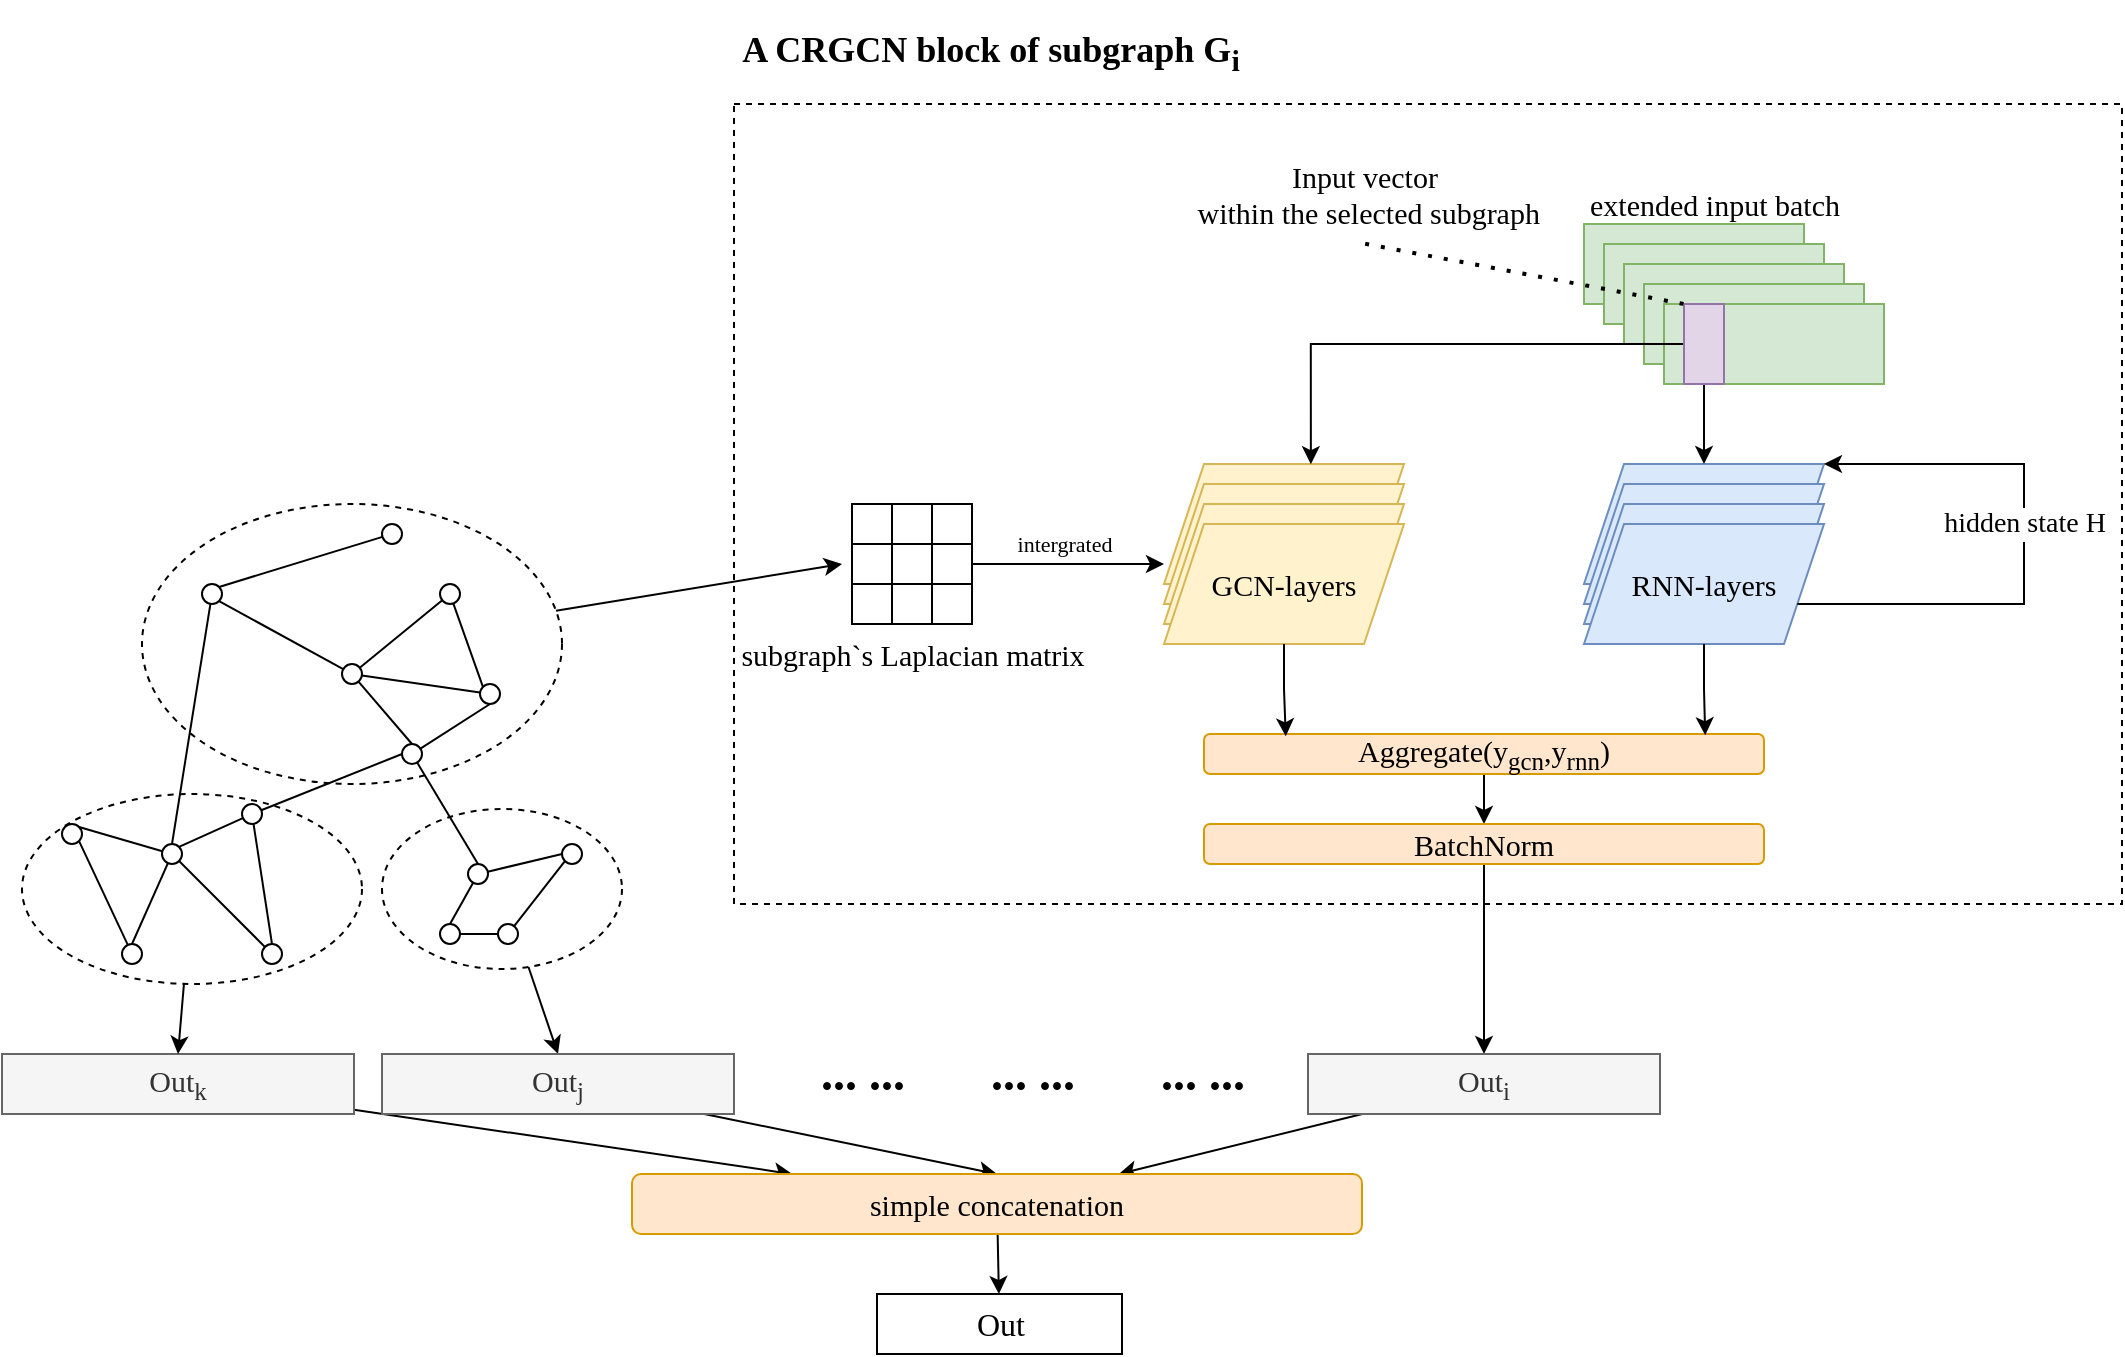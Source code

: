 <mxfile version="18.0.3" type="github">
  <diagram id="UzLNnCSpyNCtRl-beyy4" name="Page-1">
    <mxGraphModel dx="860" dy="462" grid="1" gridSize="10" guides="1" tooltips="1" connect="1" arrows="1" fold="1" page="1" pageScale="1" pageWidth="827" pageHeight="1169" math="0" shadow="0">
      <root>
        <mxCell id="0" />
        <mxCell id="1" parent="0" />
        <mxCell id="nCYbbM5J5iTv4SYyO_7w-48" value="" style="group" vertex="1" connectable="0" parent="1">
          <mxGeometry x="40" y="380" width="280" height="230" as="geometry" />
        </mxCell>
        <mxCell id="nCYbbM5J5iTv4SYyO_7w-50" value="" style="ellipse;whiteSpace=wrap;html=1;dashed=1;" vertex="1" parent="nCYbbM5J5iTv4SYyO_7w-48">
          <mxGeometry x="160" y="142.5" width="120" height="80" as="geometry" />
        </mxCell>
        <mxCell id="nCYbbM5J5iTv4SYyO_7w-49" value="" style="ellipse;whiteSpace=wrap;html=1;dashed=1;" vertex="1" parent="nCYbbM5J5iTv4SYyO_7w-48">
          <mxGeometry x="-20" y="135" width="170" height="95" as="geometry" />
        </mxCell>
        <mxCell id="nCYbbM5J5iTv4SYyO_7w-2" value="" style="ellipse;whiteSpace=wrap;html=1;dashed=1;" vertex="1" parent="nCYbbM5J5iTv4SYyO_7w-48">
          <mxGeometry x="40" y="-10" width="210" height="140" as="geometry" />
        </mxCell>
        <mxCell id="nCYbbM5J5iTv4SYyO_7w-3" value="" style="ellipse;whiteSpace=wrap;html=1;aspect=fixed;" vertex="1" parent="nCYbbM5J5iTv4SYyO_7w-48">
          <mxGeometry x="50" y="160" width="10" height="10" as="geometry" />
        </mxCell>
        <mxCell id="nCYbbM5J5iTv4SYyO_7w-26" style="edgeStyle=none;rounded=0;orthogonalLoop=1;jettySize=auto;html=1;entryX=0.5;entryY=0;entryDx=0;entryDy=0;endArrow=none;endFill=0;" edge="1" parent="nCYbbM5J5iTv4SYyO_7w-48" source="nCYbbM5J5iTv4SYyO_7w-4" target="nCYbbM5J5iTv4SYyO_7w-3">
          <mxGeometry relative="1" as="geometry" />
        </mxCell>
        <mxCell id="nCYbbM5J5iTv4SYyO_7w-4" value="" style="ellipse;whiteSpace=wrap;html=1;aspect=fixed;" vertex="1" parent="nCYbbM5J5iTv4SYyO_7w-48">
          <mxGeometry x="70" y="30" width="10" height="10" as="geometry" />
        </mxCell>
        <mxCell id="nCYbbM5J5iTv4SYyO_7w-23" style="edgeStyle=none;rounded=0;orthogonalLoop=1;jettySize=auto;html=1;entryX=1;entryY=1;entryDx=0;entryDy=0;endArrow=none;endFill=0;" edge="1" parent="nCYbbM5J5iTv4SYyO_7w-48" source="nCYbbM5J5iTv4SYyO_7w-5" target="nCYbbM5J5iTv4SYyO_7w-4">
          <mxGeometry relative="1" as="geometry" />
        </mxCell>
        <mxCell id="nCYbbM5J5iTv4SYyO_7w-5" value="" style="ellipse;whiteSpace=wrap;html=1;aspect=fixed;" vertex="1" parent="nCYbbM5J5iTv4SYyO_7w-48">
          <mxGeometry x="140" y="70" width="10" height="10" as="geometry" />
        </mxCell>
        <mxCell id="nCYbbM5J5iTv4SYyO_7w-6" value="" style="ellipse;whiteSpace=wrap;html=1;aspect=fixed;" vertex="1" parent="nCYbbM5J5iTv4SYyO_7w-48">
          <mxGeometry y="150" width="10" height="10" as="geometry" />
        </mxCell>
        <mxCell id="nCYbbM5J5iTv4SYyO_7w-30" style="edgeStyle=none;rounded=0;orthogonalLoop=1;jettySize=auto;html=1;entryX=1;entryY=0;entryDx=0;entryDy=0;endArrow=none;endFill=0;" edge="1" parent="nCYbbM5J5iTv4SYyO_7w-48" source="nCYbbM5J5iTv4SYyO_7w-3" target="nCYbbM5J5iTv4SYyO_7w-6">
          <mxGeometry relative="1" as="geometry" />
        </mxCell>
        <mxCell id="nCYbbM5J5iTv4SYyO_7w-28" style="edgeStyle=none;rounded=0;orthogonalLoop=1;jettySize=auto;html=1;entryX=1;entryY=1;entryDx=0;entryDy=0;endArrow=none;endFill=0;" edge="1" parent="nCYbbM5J5iTv4SYyO_7w-48" source="nCYbbM5J5iTv4SYyO_7w-7" target="nCYbbM5J5iTv4SYyO_7w-6">
          <mxGeometry relative="1" as="geometry" />
        </mxCell>
        <mxCell id="nCYbbM5J5iTv4SYyO_7w-7" value="" style="ellipse;whiteSpace=wrap;html=1;aspect=fixed;" vertex="1" parent="nCYbbM5J5iTv4SYyO_7w-48">
          <mxGeometry x="30" y="210" width="10" height="10" as="geometry" />
        </mxCell>
        <mxCell id="nCYbbM5J5iTv4SYyO_7w-33" style="edgeStyle=none;rounded=0;orthogonalLoop=1;jettySize=auto;html=1;entryX=0.5;entryY=0;entryDx=0;entryDy=0;endArrow=none;endFill=0;" edge="1" parent="nCYbbM5J5iTv4SYyO_7w-48" source="nCYbbM5J5iTv4SYyO_7w-3" target="nCYbbM5J5iTv4SYyO_7w-7">
          <mxGeometry relative="1" as="geometry" />
        </mxCell>
        <mxCell id="nCYbbM5J5iTv4SYyO_7w-25" style="edgeStyle=none;rounded=0;orthogonalLoop=1;jettySize=auto;html=1;entryX=1;entryY=0;entryDx=0;entryDy=0;endArrow=none;endFill=0;" edge="1" parent="nCYbbM5J5iTv4SYyO_7w-48" source="nCYbbM5J5iTv4SYyO_7w-8" target="nCYbbM5J5iTv4SYyO_7w-4">
          <mxGeometry relative="1" as="geometry" />
        </mxCell>
        <mxCell id="nCYbbM5J5iTv4SYyO_7w-8" value="" style="ellipse;whiteSpace=wrap;html=1;aspect=fixed;" vertex="1" parent="nCYbbM5J5iTv4SYyO_7w-48">
          <mxGeometry x="160" width="10" height="10" as="geometry" />
        </mxCell>
        <mxCell id="nCYbbM5J5iTv4SYyO_7w-47" style="edgeStyle=none;rounded=0;orthogonalLoop=1;jettySize=auto;html=1;endArrow=none;endFill=0;" edge="1" parent="nCYbbM5J5iTv4SYyO_7w-48" source="nCYbbM5J5iTv4SYyO_7w-9">
          <mxGeometry relative="1" as="geometry">
            <mxPoint x="208" y="170" as="targetPoint" />
          </mxGeometry>
        </mxCell>
        <mxCell id="nCYbbM5J5iTv4SYyO_7w-9" value="" style="ellipse;whiteSpace=wrap;html=1;aspect=fixed;" vertex="1" parent="nCYbbM5J5iTv4SYyO_7w-48">
          <mxGeometry x="170" y="110" width="10" height="10" as="geometry" />
        </mxCell>
        <mxCell id="nCYbbM5J5iTv4SYyO_7w-34" style="edgeStyle=none;rounded=0;orthogonalLoop=1;jettySize=auto;html=1;entryX=0.5;entryY=0;entryDx=0;entryDy=0;endArrow=none;endFill=0;" edge="1" parent="nCYbbM5J5iTv4SYyO_7w-48" source="nCYbbM5J5iTv4SYyO_7w-5" target="nCYbbM5J5iTv4SYyO_7w-9">
          <mxGeometry relative="1" as="geometry" />
        </mxCell>
        <mxCell id="nCYbbM5J5iTv4SYyO_7w-27" style="edgeStyle=none;rounded=0;orthogonalLoop=1;jettySize=auto;html=1;entryX=1;entryY=0;entryDx=0;entryDy=0;endArrow=none;endFill=0;" edge="1" parent="nCYbbM5J5iTv4SYyO_7w-48" source="nCYbbM5J5iTv4SYyO_7w-10" target="nCYbbM5J5iTv4SYyO_7w-3">
          <mxGeometry relative="1" as="geometry" />
        </mxCell>
        <mxCell id="nCYbbM5J5iTv4SYyO_7w-31" style="edgeStyle=none;rounded=0;orthogonalLoop=1;jettySize=auto;html=1;entryX=0;entryY=0.5;entryDx=0;entryDy=0;endArrow=none;endFill=0;" edge="1" parent="nCYbbM5J5iTv4SYyO_7w-48" source="nCYbbM5J5iTv4SYyO_7w-10" target="nCYbbM5J5iTv4SYyO_7w-9">
          <mxGeometry relative="1" as="geometry" />
        </mxCell>
        <mxCell id="nCYbbM5J5iTv4SYyO_7w-10" value="" style="ellipse;whiteSpace=wrap;html=1;aspect=fixed;" vertex="1" parent="nCYbbM5J5iTv4SYyO_7w-48">
          <mxGeometry x="90" y="140" width="10" height="10" as="geometry" />
        </mxCell>
        <mxCell id="nCYbbM5J5iTv4SYyO_7w-29" style="edgeStyle=none;rounded=0;orthogonalLoop=1;jettySize=auto;html=1;entryX=1;entryY=1;entryDx=0;entryDy=0;endArrow=none;endFill=0;" edge="1" parent="nCYbbM5J5iTv4SYyO_7w-48" source="nCYbbM5J5iTv4SYyO_7w-11" target="nCYbbM5J5iTv4SYyO_7w-3">
          <mxGeometry relative="1" as="geometry" />
        </mxCell>
        <mxCell id="nCYbbM5J5iTv4SYyO_7w-11" value="" style="ellipse;whiteSpace=wrap;html=1;aspect=fixed;" vertex="1" parent="nCYbbM5J5iTv4SYyO_7w-48">
          <mxGeometry x="100" y="210" width="10" height="10" as="geometry" />
        </mxCell>
        <mxCell id="nCYbbM5J5iTv4SYyO_7w-36" style="edgeStyle=none;rounded=0;orthogonalLoop=1;jettySize=auto;html=1;entryX=0.5;entryY=0;entryDx=0;entryDy=0;endArrow=none;endFill=0;" edge="1" parent="nCYbbM5J5iTv4SYyO_7w-48" source="nCYbbM5J5iTv4SYyO_7w-10" target="nCYbbM5J5iTv4SYyO_7w-11">
          <mxGeometry relative="1" as="geometry" />
        </mxCell>
        <mxCell id="nCYbbM5J5iTv4SYyO_7w-12" value="" style="ellipse;whiteSpace=wrap;html=1;aspect=fixed;" vertex="1" parent="nCYbbM5J5iTv4SYyO_7w-48">
          <mxGeometry x="209" y="80" width="10" height="10" as="geometry" />
        </mxCell>
        <mxCell id="nCYbbM5J5iTv4SYyO_7w-20" value="" style="rounded=0;orthogonalLoop=1;jettySize=auto;html=1;endArrow=none;endFill=0;" edge="1" parent="nCYbbM5J5iTv4SYyO_7w-48" source="nCYbbM5J5iTv4SYyO_7w-5" target="nCYbbM5J5iTv4SYyO_7w-12">
          <mxGeometry relative="1" as="geometry" />
        </mxCell>
        <mxCell id="nCYbbM5J5iTv4SYyO_7w-24" style="edgeStyle=none;rounded=0;orthogonalLoop=1;jettySize=auto;html=1;entryX=0.5;entryY=1;entryDx=0;entryDy=0;endArrow=none;endFill=0;" edge="1" parent="nCYbbM5J5iTv4SYyO_7w-48" source="nCYbbM5J5iTv4SYyO_7w-9" target="nCYbbM5J5iTv4SYyO_7w-12">
          <mxGeometry relative="1" as="geometry" />
        </mxCell>
        <mxCell id="nCYbbM5J5iTv4SYyO_7w-32" style="edgeStyle=none;rounded=0;orthogonalLoop=1;jettySize=auto;html=1;endArrow=none;endFill=0;entryX=0;entryY=0;entryDx=0;entryDy=0;" edge="1" parent="nCYbbM5J5iTv4SYyO_7w-48" source="nCYbbM5J5iTv4SYyO_7w-13" target="nCYbbM5J5iTv4SYyO_7w-12">
          <mxGeometry relative="1" as="geometry">
            <mxPoint x="220" y="80" as="targetPoint" />
          </mxGeometry>
        </mxCell>
        <mxCell id="nCYbbM5J5iTv4SYyO_7w-13" value="" style="ellipse;whiteSpace=wrap;html=1;aspect=fixed;" vertex="1" parent="nCYbbM5J5iTv4SYyO_7w-48">
          <mxGeometry x="189" y="30" width="10" height="10" as="geometry" />
        </mxCell>
        <mxCell id="nCYbbM5J5iTv4SYyO_7w-21" value="" style="rounded=0;orthogonalLoop=1;jettySize=auto;html=1;endArrow=none;endFill=0;" edge="1" parent="nCYbbM5J5iTv4SYyO_7w-48" source="nCYbbM5J5iTv4SYyO_7w-5" target="nCYbbM5J5iTv4SYyO_7w-13">
          <mxGeometry relative="1" as="geometry" />
        </mxCell>
        <mxCell id="nCYbbM5J5iTv4SYyO_7w-38" value="" style="ellipse;whiteSpace=wrap;html=1;aspect=fixed;" vertex="1" parent="nCYbbM5J5iTv4SYyO_7w-48">
          <mxGeometry x="218" y="200" width="10" height="10" as="geometry" />
        </mxCell>
        <mxCell id="nCYbbM5J5iTv4SYyO_7w-39" value="" style="ellipse;whiteSpace=wrap;html=1;aspect=fixed;" vertex="1" parent="nCYbbM5J5iTv4SYyO_7w-48">
          <mxGeometry x="203" y="170" width="10" height="10" as="geometry" />
        </mxCell>
        <mxCell id="nCYbbM5J5iTv4SYyO_7w-44" style="edgeStyle=none;rounded=0;orthogonalLoop=1;jettySize=auto;html=1;entryX=0;entryY=0.5;entryDx=0;entryDy=0;endArrow=none;endFill=0;" edge="1" parent="nCYbbM5J5iTv4SYyO_7w-48" source="nCYbbM5J5iTv4SYyO_7w-40" target="nCYbbM5J5iTv4SYyO_7w-38">
          <mxGeometry relative="1" as="geometry" />
        </mxCell>
        <mxCell id="nCYbbM5J5iTv4SYyO_7w-40" value="" style="ellipse;whiteSpace=wrap;html=1;aspect=fixed;" vertex="1" parent="nCYbbM5J5iTv4SYyO_7w-48">
          <mxGeometry x="189" y="200" width="10" height="10" as="geometry" />
        </mxCell>
        <mxCell id="nCYbbM5J5iTv4SYyO_7w-43" style="edgeStyle=none;rounded=0;orthogonalLoop=1;jettySize=auto;html=1;entryX=0.5;entryY=0;entryDx=0;entryDy=0;endArrow=none;endFill=0;" edge="1" parent="nCYbbM5J5iTv4SYyO_7w-48" source="nCYbbM5J5iTv4SYyO_7w-39" target="nCYbbM5J5iTv4SYyO_7w-40">
          <mxGeometry relative="1" as="geometry" />
        </mxCell>
        <mxCell id="nCYbbM5J5iTv4SYyO_7w-42" value="" style="ellipse;whiteSpace=wrap;html=1;aspect=fixed;" vertex="1" parent="nCYbbM5J5iTv4SYyO_7w-48">
          <mxGeometry x="250" y="160" width="10" height="10" as="geometry" />
        </mxCell>
        <mxCell id="nCYbbM5J5iTv4SYyO_7w-45" style="edgeStyle=none;rounded=0;orthogonalLoop=1;jettySize=auto;html=1;entryX=0;entryY=1;entryDx=0;entryDy=0;endArrow=none;endFill=0;" edge="1" parent="nCYbbM5J5iTv4SYyO_7w-48" source="nCYbbM5J5iTv4SYyO_7w-38" target="nCYbbM5J5iTv4SYyO_7w-42">
          <mxGeometry relative="1" as="geometry" />
        </mxCell>
        <mxCell id="nCYbbM5J5iTv4SYyO_7w-46" style="edgeStyle=none;rounded=0;orthogonalLoop=1;jettySize=auto;html=1;entryX=0;entryY=0.5;entryDx=0;entryDy=0;endArrow=none;endFill=0;" edge="1" parent="nCYbbM5J5iTv4SYyO_7w-48" source="nCYbbM5J5iTv4SYyO_7w-39" target="nCYbbM5J5iTv4SYyO_7w-42">
          <mxGeometry relative="1" as="geometry" />
        </mxCell>
        <mxCell id="nCYbbM5J5iTv4SYyO_7w-54" value="" style="rounded=0;whiteSpace=wrap;html=1;dashed=1;" vertex="1" parent="1">
          <mxGeometry x="376" y="170" width="694" height="400" as="geometry" />
        </mxCell>
        <mxCell id="nCYbbM5J5iTv4SYyO_7w-61" value="" style="group" vertex="1" connectable="0" parent="1">
          <mxGeometry x="435" y="370" width="60" height="60" as="geometry" />
        </mxCell>
        <mxCell id="nCYbbM5J5iTv4SYyO_7w-53" value="" style="rounded=0;whiteSpace=wrap;html=1;" vertex="1" parent="nCYbbM5J5iTv4SYyO_7w-61">
          <mxGeometry width="60" height="60" as="geometry" />
        </mxCell>
        <mxCell id="nCYbbM5J5iTv4SYyO_7w-56" value="" style="rounded=0;whiteSpace=wrap;html=1;" vertex="1" parent="nCYbbM5J5iTv4SYyO_7w-61">
          <mxGeometry width="20" height="20" as="geometry" />
        </mxCell>
        <mxCell id="nCYbbM5J5iTv4SYyO_7w-57" value="" style="rounded=0;whiteSpace=wrap;html=1;" vertex="1" parent="nCYbbM5J5iTv4SYyO_7w-61">
          <mxGeometry x="20" y="20" width="20" height="20" as="geometry" />
        </mxCell>
        <mxCell id="nCYbbM5J5iTv4SYyO_7w-58" value="" style="rounded=0;whiteSpace=wrap;html=1;" vertex="1" parent="nCYbbM5J5iTv4SYyO_7w-61">
          <mxGeometry x="40" y="40" width="20" height="20" as="geometry" />
        </mxCell>
        <mxCell id="nCYbbM5J5iTv4SYyO_7w-59" value="" style="rounded=0;whiteSpace=wrap;html=1;" vertex="1" parent="nCYbbM5J5iTv4SYyO_7w-61">
          <mxGeometry x="40" width="20" height="20" as="geometry" />
        </mxCell>
        <mxCell id="nCYbbM5J5iTv4SYyO_7w-60" value="" style="rounded=0;whiteSpace=wrap;html=1;" vertex="1" parent="nCYbbM5J5iTv4SYyO_7w-61">
          <mxGeometry y="40" width="20" height="20" as="geometry" />
        </mxCell>
        <mxCell id="nCYbbM5J5iTv4SYyO_7w-62" value="&lt;font style=&quot;font-size: 15px;&quot;&gt;subgraph`s Laplacian matrix&lt;/font&gt;" style="text;html=1;align=center;verticalAlign=middle;resizable=0;points=[];autosize=1;strokeColor=none;fillColor=none;fontFamily=Times New Roman;" vertex="1" parent="1">
          <mxGeometry x="370" y="435" width="190" height="20" as="geometry" />
        </mxCell>
        <mxCell id="nCYbbM5J5iTv4SYyO_7w-94" value="" style="group" vertex="1" connectable="0" parent="1">
          <mxGeometry x="591" y="350" width="120" height="90" as="geometry" />
        </mxCell>
        <mxCell id="nCYbbM5J5iTv4SYyO_7w-64" value="" style="shape=parallelogram;perimeter=parallelogramPerimeter;whiteSpace=wrap;html=1;fixedSize=1;fontFamily=Times New Roman;fillColor=#fff2cc;strokeColor=#d6b656;" vertex="1" parent="nCYbbM5J5iTv4SYyO_7w-94">
          <mxGeometry width="120" height="60" as="geometry" />
        </mxCell>
        <mxCell id="nCYbbM5J5iTv4SYyO_7w-80" value="" style="shape=parallelogram;perimeter=parallelogramPerimeter;whiteSpace=wrap;html=1;fixedSize=1;fontFamily=Times New Roman;fillColor=#fff2cc;strokeColor=#d6b656;" vertex="1" parent="nCYbbM5J5iTv4SYyO_7w-94">
          <mxGeometry y="10" width="120" height="60" as="geometry" />
        </mxCell>
        <mxCell id="nCYbbM5J5iTv4SYyO_7w-83" value="" style="shape=parallelogram;perimeter=parallelogramPerimeter;whiteSpace=wrap;html=1;fixedSize=1;fontFamily=Times New Roman;fillColor=#fff2cc;strokeColor=#d6b656;" vertex="1" parent="nCYbbM5J5iTv4SYyO_7w-94">
          <mxGeometry y="20" width="120" height="60" as="geometry" />
        </mxCell>
        <mxCell id="nCYbbM5J5iTv4SYyO_7w-84" value="&lt;font style=&quot;font-size: 15px;&quot;&gt;GCN-layers&lt;/font&gt;" style="shape=parallelogram;perimeter=parallelogramPerimeter;whiteSpace=wrap;html=1;fixedSize=1;fontFamily=Times New Roman;fillColor=#fff2cc;strokeColor=#d6b656;" vertex="1" parent="nCYbbM5J5iTv4SYyO_7w-94">
          <mxGeometry y="30" width="120" height="60" as="geometry" />
        </mxCell>
        <mxCell id="nCYbbM5J5iTv4SYyO_7w-95" value="" style="group" vertex="1" connectable="0" parent="1">
          <mxGeometry x="801" y="350" width="120" height="90" as="geometry" />
        </mxCell>
        <mxCell id="nCYbbM5J5iTv4SYyO_7w-89" value="" style="shape=parallelogram;perimeter=parallelogramPerimeter;whiteSpace=wrap;html=1;fixedSize=1;fontFamily=Times New Roman;fillColor=#dae8fc;strokeColor=#6c8ebf;" vertex="1" parent="nCYbbM5J5iTv4SYyO_7w-95">
          <mxGeometry width="120" height="60" as="geometry" />
        </mxCell>
        <mxCell id="nCYbbM5J5iTv4SYyO_7w-91" value="" style="shape=parallelogram;perimeter=parallelogramPerimeter;whiteSpace=wrap;html=1;fixedSize=1;fontFamily=Times New Roman;fillColor=#dae8fc;strokeColor=#6c8ebf;" vertex="1" parent="nCYbbM5J5iTv4SYyO_7w-95">
          <mxGeometry y="10" width="120" height="60" as="geometry" />
        </mxCell>
        <mxCell id="nCYbbM5J5iTv4SYyO_7w-92" value="" style="shape=parallelogram;perimeter=parallelogramPerimeter;whiteSpace=wrap;html=1;fixedSize=1;fontFamily=Times New Roman;fillColor=#dae8fc;strokeColor=#6c8ebf;" vertex="1" parent="nCYbbM5J5iTv4SYyO_7w-95">
          <mxGeometry y="20" width="120" height="60" as="geometry" />
        </mxCell>
        <mxCell id="nCYbbM5J5iTv4SYyO_7w-93" value="&lt;font style=&quot;font-size: 15px;&quot;&gt;RNN-layers&lt;/font&gt;" style="shape=parallelogram;perimeter=parallelogramPerimeter;whiteSpace=wrap;html=1;fixedSize=1;fontFamily=Times New Roman;fillColor=#dae8fc;strokeColor=#6c8ebf;" vertex="1" parent="nCYbbM5J5iTv4SYyO_7w-95">
          <mxGeometry y="30" width="120" height="60" as="geometry" />
        </mxCell>
        <mxCell id="nCYbbM5J5iTv4SYyO_7w-99" value="&lt;font style=&quot;font-size: 14px;&quot;&gt;hidden state H&lt;/font&gt;" style="edgeStyle=orthogonalEdgeStyle;rounded=0;orthogonalLoop=1;jettySize=auto;html=1;fontFamily=Times New Roman;endArrow=classic;endFill=1;entryX=1;entryY=0;entryDx=0;entryDy=0;" edge="1" parent="nCYbbM5J5iTv4SYyO_7w-95" source="nCYbbM5J5iTv4SYyO_7w-93" target="nCYbbM5J5iTv4SYyO_7w-89">
          <mxGeometry x="0.082" relative="1" as="geometry">
            <mxPoint x="180" y="-10" as="targetPoint" />
            <Array as="points">
              <mxPoint x="220" y="70" />
              <mxPoint x="220" />
            </Array>
            <mxPoint as="offset" />
          </mxGeometry>
        </mxCell>
        <mxCell id="nCYbbM5J5iTv4SYyO_7w-98" value="intergrated" style="edgeStyle=orthogonalEdgeStyle;rounded=0;orthogonalLoop=1;jettySize=auto;html=1;fontFamily=Times New Roman;endArrow=classic;endFill=1;" edge="1" parent="1" source="nCYbbM5J5iTv4SYyO_7w-53">
          <mxGeometry x="-0.062" y="10" relative="1" as="geometry">
            <mxPoint x="591" y="400" as="targetPoint" />
            <mxPoint as="offset" />
          </mxGeometry>
        </mxCell>
        <mxCell id="nCYbbM5J5iTv4SYyO_7w-106" style="edgeStyle=orthogonalEdgeStyle;rounded=0;orthogonalLoop=1;jettySize=auto;html=1;entryX=0.5;entryY=0;entryDx=0;entryDy=0;fontFamily=Times New Roman;endArrow=classic;endFill=1;" edge="1" parent="1" source="nCYbbM5J5iTv4SYyO_7w-100" target="nCYbbM5J5iTv4SYyO_7w-105">
          <mxGeometry relative="1" as="geometry" />
        </mxCell>
        <mxCell id="nCYbbM5J5iTv4SYyO_7w-100" value="&lt;font style=&quot;font-size: 15px;&quot;&gt;Aggregate(y&lt;sub&gt;gcn&lt;/sub&gt;,y&lt;sub&gt;rnn&lt;/sub&gt;)&lt;/font&gt;" style="rounded=1;whiteSpace=wrap;html=1;fontFamily=Times New Roman;fillColor=#ffe6cc;strokeColor=#d79b00;" vertex="1" parent="1">
          <mxGeometry x="611" y="485" width="280" height="20" as="geometry" />
        </mxCell>
        <mxCell id="nCYbbM5J5iTv4SYyO_7w-101" style="edgeStyle=orthogonalEdgeStyle;rounded=0;orthogonalLoop=1;jettySize=auto;html=1;entryX=0.146;entryY=0.057;entryDx=0;entryDy=0;entryPerimeter=0;fontFamily=Times New Roman;endArrow=classic;endFill=1;" edge="1" parent="1" source="nCYbbM5J5iTv4SYyO_7w-84" target="nCYbbM5J5iTv4SYyO_7w-100">
          <mxGeometry relative="1" as="geometry">
            <Array as="points" />
          </mxGeometry>
        </mxCell>
        <mxCell id="nCYbbM5J5iTv4SYyO_7w-103" style="edgeStyle=orthogonalEdgeStyle;rounded=0;orthogonalLoop=1;jettySize=auto;html=1;entryX=0.895;entryY=0.031;entryDx=0;entryDy=0;entryPerimeter=0;fontFamily=Times New Roman;endArrow=classic;endFill=1;" edge="1" parent="1" source="nCYbbM5J5iTv4SYyO_7w-93" target="nCYbbM5J5iTv4SYyO_7w-100">
          <mxGeometry relative="1" as="geometry" />
        </mxCell>
        <mxCell id="nCYbbM5J5iTv4SYyO_7w-126" style="edgeStyle=none;rounded=0;orthogonalLoop=1;jettySize=auto;html=1;fontFamily=Times New Roman;endArrow=classic;endFill=1;entryX=0.5;entryY=0;entryDx=0;entryDy=0;" edge="1" parent="1" source="nCYbbM5J5iTv4SYyO_7w-105" target="nCYbbM5J5iTv4SYyO_7w-129">
          <mxGeometry relative="1" as="geometry">
            <mxPoint x="751" y="610" as="targetPoint" />
          </mxGeometry>
        </mxCell>
        <mxCell id="nCYbbM5J5iTv4SYyO_7w-105" value="&lt;font style=&quot;font-size: 15px;&quot;&gt;BatchNorm&lt;/font&gt;" style="rounded=1;whiteSpace=wrap;html=1;fontFamily=Times New Roman;fillColor=#ffe6cc;strokeColor=#d79b00;" vertex="1" parent="1">
          <mxGeometry x="611" y="530" width="280" height="20" as="geometry" />
        </mxCell>
        <mxCell id="nCYbbM5J5iTv4SYyO_7w-69" value="&lt;font style=&quot;font-size: 15px;&quot;&gt;extended input batch&lt;/font&gt;" style="text;html=1;align=center;verticalAlign=middle;resizable=0;points=[];autosize=1;strokeColor=none;fillColor=none;fontFamily=Times New Roman;container=0;" vertex="1" parent="1">
          <mxGeometry x="796" y="210" width="140" height="20" as="geometry" />
        </mxCell>
        <mxCell id="nCYbbM5J5iTv4SYyO_7w-70" value="" style="rounded=0;whiteSpace=wrap;html=1;fontFamily=Times New Roman;fillColor=#d5e8d4;strokeColor=#82b366;container=0;" vertex="1" parent="1">
          <mxGeometry x="801" y="230" width="110" height="40" as="geometry" />
        </mxCell>
        <mxCell id="nCYbbM5J5iTv4SYyO_7w-74" value="" style="rounded=0;whiteSpace=wrap;html=1;fontFamily=Times New Roman;fillColor=#d5e8d4;strokeColor=#82b366;container=0;" vertex="1" parent="1">
          <mxGeometry x="811" y="240" width="110" height="40" as="geometry" />
        </mxCell>
        <mxCell id="nCYbbM5J5iTv4SYyO_7w-75" value="" style="rounded=0;whiteSpace=wrap;html=1;fontFamily=Times New Roman;fillColor=#d5e8d4;strokeColor=#82b366;container=0;" vertex="1" parent="1">
          <mxGeometry x="821" y="250" width="110" height="40" as="geometry" />
        </mxCell>
        <mxCell id="nCYbbM5J5iTv4SYyO_7w-76" value="" style="rounded=0;whiteSpace=wrap;html=1;fontFamily=Times New Roman;fillColor=#d5e8d4;strokeColor=#82b366;container=0;" vertex="1" parent="1">
          <mxGeometry x="831" y="260" width="110" height="40" as="geometry" />
        </mxCell>
        <mxCell id="nCYbbM5J5iTv4SYyO_7w-77" value="" style="rounded=0;whiteSpace=wrap;html=1;fontFamily=Times New Roman;fillColor=#d5e8d4;strokeColor=#82b366;container=0;" vertex="1" parent="1">
          <mxGeometry x="841" y="270" width="110" height="40" as="geometry" />
        </mxCell>
        <mxCell id="nCYbbM5J5iTv4SYyO_7w-117" style="edgeStyle=orthogonalEdgeStyle;rounded=0;orthogonalLoop=1;jettySize=auto;html=1;entryX=0.612;entryY=0.002;entryDx=0;entryDy=0;entryPerimeter=0;fontFamily=Times New Roman;endArrow=classic;endFill=1;" edge="1" parent="1" source="nCYbbM5J5iTv4SYyO_7w-115" target="nCYbbM5J5iTv4SYyO_7w-64">
          <mxGeometry relative="1" as="geometry" />
        </mxCell>
        <mxCell id="nCYbbM5J5iTv4SYyO_7w-118" style="edgeStyle=orthogonalEdgeStyle;rounded=0;orthogonalLoop=1;jettySize=auto;html=1;entryX=0.5;entryY=0;entryDx=0;entryDy=0;fontFamily=Times New Roman;endArrow=classic;endFill=1;" edge="1" parent="1" source="nCYbbM5J5iTv4SYyO_7w-115" target="nCYbbM5J5iTv4SYyO_7w-89">
          <mxGeometry relative="1" as="geometry" />
        </mxCell>
        <mxCell id="nCYbbM5J5iTv4SYyO_7w-115" value="" style="rounded=0;whiteSpace=wrap;html=1;fontFamily=Times New Roman;fillColor=#e1d5e7;strokeColor=#9673a6;container=0;" vertex="1" parent="1">
          <mxGeometry x="851" y="270" width="20" height="40" as="geometry" />
        </mxCell>
        <mxCell id="nCYbbM5J5iTv4SYyO_7w-121" value="" style="endArrow=none;dashed=1;html=1;dashPattern=1 3;strokeWidth=2;rounded=0;fontFamily=Times New Roman;entryX=0;entryY=0;entryDx=0;entryDy=0;exitX=0.503;exitY=1.122;exitDx=0;exitDy=0;exitPerimeter=0;" edge="1" parent="1" source="nCYbbM5J5iTv4SYyO_7w-122" target="nCYbbM5J5iTv4SYyO_7w-115">
          <mxGeometry width="50" height="50" relative="1" as="geometry">
            <mxPoint x="1051" y="210" as="sourcePoint" />
            <mxPoint x="741" y="300" as="targetPoint" />
          </mxGeometry>
        </mxCell>
        <mxCell id="nCYbbM5J5iTv4SYyO_7w-122" value="&lt;font style=&quot;font-size: 15px;&quot;&gt;Input vector&lt;br&gt;&amp;nbsp;within the selected subgraph&lt;/font&gt;" style="text;html=1;align=center;verticalAlign=middle;resizable=0;points=[];autosize=1;strokeColor=none;fillColor=none;fontFamily=Times New Roman;" vertex="1" parent="1">
          <mxGeometry x="596" y="195" width="190" height="40" as="geometry" />
        </mxCell>
        <mxCell id="nCYbbM5J5iTv4SYyO_7w-123" style="rounded=0;orthogonalLoop=1;jettySize=auto;html=1;fontFamily=Times New Roman;endArrow=classic;endFill=1;" edge="1" parent="1" source="nCYbbM5J5iTv4SYyO_7w-2">
          <mxGeometry relative="1" as="geometry">
            <mxPoint x="430" y="400" as="targetPoint" />
          </mxGeometry>
        </mxCell>
        <mxCell id="nCYbbM5J5iTv4SYyO_7w-125" value="&lt;h2&gt;A CRGCN block of subgraph G&lt;sub&gt;i&lt;/sub&gt;&lt;/h2&gt;" style="text;html=1;align=center;verticalAlign=middle;resizable=0;points=[];autosize=1;strokeColor=none;fillColor=none;fontFamily=Times New Roman;" vertex="1" parent="1">
          <mxGeometry x="374" y="120" width="260" height="50" as="geometry" />
        </mxCell>
        <mxCell id="nCYbbM5J5iTv4SYyO_7w-142" style="edgeStyle=none;rounded=0;orthogonalLoop=1;jettySize=auto;html=1;fontFamily=Times New Roman;fontSize=13;endArrow=classic;endFill=1;" edge="1" parent="1" source="nCYbbM5J5iTv4SYyO_7w-129" target="nCYbbM5J5iTv4SYyO_7w-139">
          <mxGeometry relative="1" as="geometry" />
        </mxCell>
        <mxCell id="nCYbbM5J5iTv4SYyO_7w-129" value="&lt;font style=&quot;font-size: 15px;&quot;&gt;Out&lt;sub&gt;i&lt;/sub&gt;&lt;/font&gt;" style="rounded=0;whiteSpace=wrap;html=1;fontFamily=Times New Roman;fillColor=#f5f5f5;fontColor=#333333;strokeColor=#666666;" vertex="1" parent="1">
          <mxGeometry x="663" y="645" width="176" height="30" as="geometry" />
        </mxCell>
        <mxCell id="nCYbbM5J5iTv4SYyO_7w-130" style="edgeStyle=none;rounded=0;orthogonalLoop=1;jettySize=auto;html=1;fontFamily=Times New Roman;endArrow=classic;endFill=1;entryX=0.5;entryY=0;entryDx=0;entryDy=0;" edge="1" parent="1" source="nCYbbM5J5iTv4SYyO_7w-50" target="nCYbbM5J5iTv4SYyO_7w-133">
          <mxGeometry relative="1" as="geometry">
            <mxPoint x="260" y="670" as="targetPoint" />
          </mxGeometry>
        </mxCell>
        <mxCell id="nCYbbM5J5iTv4SYyO_7w-140" style="edgeStyle=none;rounded=0;orthogonalLoop=1;jettySize=auto;html=1;fontFamily=Times New Roman;fontSize=13;endArrow=classic;endFill=1;" edge="1" parent="1" source="nCYbbM5J5iTv4SYyO_7w-132" target="nCYbbM5J5iTv4SYyO_7w-139">
          <mxGeometry relative="1" as="geometry" />
        </mxCell>
        <mxCell id="nCYbbM5J5iTv4SYyO_7w-132" value="&lt;font style=&quot;font-size: 15px;&quot;&gt;Out&lt;sub&gt;k&lt;/sub&gt;&lt;/font&gt;" style="rounded=0;whiteSpace=wrap;html=1;fontFamily=Times New Roman;fillColor=#f5f5f5;fontColor=#333333;strokeColor=#666666;" vertex="1" parent="1">
          <mxGeometry x="10" y="645" width="176" height="30" as="geometry" />
        </mxCell>
        <mxCell id="nCYbbM5J5iTv4SYyO_7w-141" style="edgeStyle=none;rounded=0;orthogonalLoop=1;jettySize=auto;html=1;entryX=0.5;entryY=0;entryDx=0;entryDy=0;fontFamily=Times New Roman;fontSize=13;endArrow=classic;endFill=1;" edge="1" parent="1" source="nCYbbM5J5iTv4SYyO_7w-133" target="nCYbbM5J5iTv4SYyO_7w-139">
          <mxGeometry relative="1" as="geometry" />
        </mxCell>
        <mxCell id="nCYbbM5J5iTv4SYyO_7w-133" value="&lt;font style=&quot;font-size: 15px;&quot;&gt;Out&lt;sub style=&quot;&quot;&gt;j&lt;/sub&gt;&lt;/font&gt;" style="rounded=0;whiteSpace=wrap;html=1;fontFamily=Times New Roman;fillColor=#f5f5f5;fontColor=#333333;strokeColor=#666666;" vertex="1" parent="1">
          <mxGeometry x="200" y="645" width="176" height="30" as="geometry" />
        </mxCell>
        <mxCell id="nCYbbM5J5iTv4SYyO_7w-134" style="edgeStyle=none;rounded=0;orthogonalLoop=1;jettySize=auto;html=1;fontFamily=Times New Roman;endArrow=classic;endFill=1;entryX=0.5;entryY=0;entryDx=0;entryDy=0;" edge="1" parent="1" source="nCYbbM5J5iTv4SYyO_7w-49" target="nCYbbM5J5iTv4SYyO_7w-132">
          <mxGeometry relative="1" as="geometry">
            <mxPoint x="100" y="700" as="targetPoint" />
          </mxGeometry>
        </mxCell>
        <mxCell id="nCYbbM5J5iTv4SYyO_7w-136" value="&lt;h1&gt;... ...&lt;/h1&gt;" style="text;html=1;align=center;verticalAlign=middle;resizable=0;points=[];autosize=1;strokeColor=none;fillColor=none;fontFamily=Times New Roman;" vertex="1" parent="1">
          <mxGeometry x="495" y="630" width="60" height="50" as="geometry" />
        </mxCell>
        <mxCell id="nCYbbM5J5iTv4SYyO_7w-137" value="&lt;h1&gt;... ...&lt;/h1&gt;" style="text;html=1;align=center;verticalAlign=middle;resizable=0;points=[];autosize=1;strokeColor=none;fillColor=none;fontFamily=Times New Roman;" vertex="1" parent="1">
          <mxGeometry x="410" y="630" width="60" height="50" as="geometry" />
        </mxCell>
        <mxCell id="nCYbbM5J5iTv4SYyO_7w-138" value="&lt;h1&gt;... ...&lt;/h1&gt;" style="text;html=1;align=center;verticalAlign=middle;resizable=0;points=[];autosize=1;strokeColor=none;fillColor=none;fontFamily=Times New Roman;" vertex="1" parent="1">
          <mxGeometry x="580" y="630" width="60" height="50" as="geometry" />
        </mxCell>
        <mxCell id="nCYbbM5J5iTv4SYyO_7w-143" style="edgeStyle=none;rounded=0;orthogonalLoop=1;jettySize=auto;html=1;fontFamily=Times New Roman;fontSize=13;endArrow=classic;endFill=1;" edge="1" parent="1" source="nCYbbM5J5iTv4SYyO_7w-139" target="nCYbbM5J5iTv4SYyO_7w-144">
          <mxGeometry relative="1" as="geometry">
            <mxPoint x="507.5" y="785" as="targetPoint" />
          </mxGeometry>
        </mxCell>
        <mxCell id="nCYbbM5J5iTv4SYyO_7w-139" value="&lt;font style=&quot;font-size: 15px;&quot;&gt;simple concatenation&lt;/font&gt;" style="rounded=1;whiteSpace=wrap;html=1;fontFamily=Times New Roman;fillColor=#ffe6cc;strokeColor=#d79b00;" vertex="1" parent="1">
          <mxGeometry x="325" y="705" width="365" height="30" as="geometry" />
        </mxCell>
        <mxCell id="nCYbbM5J5iTv4SYyO_7w-144" value="&lt;font style=&quot;font-size: 16px;&quot;&gt;Out&lt;/font&gt;" style="rounded=0;whiteSpace=wrap;html=1;fontFamily=Times New Roman;fontSize=13;" vertex="1" parent="1">
          <mxGeometry x="447.5" y="765" width="122.5" height="30" as="geometry" />
        </mxCell>
      </root>
    </mxGraphModel>
  </diagram>
</mxfile>
